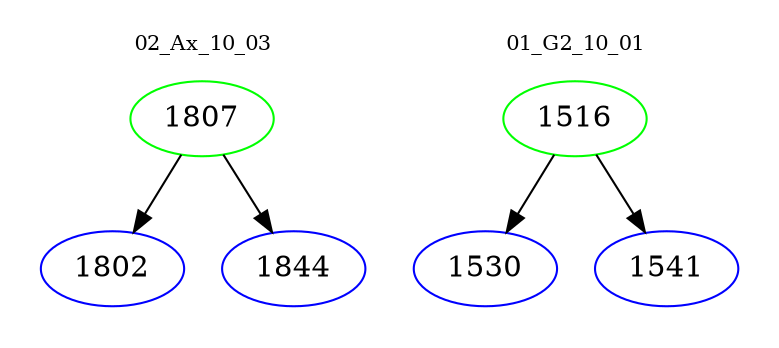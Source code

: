 digraph{
subgraph cluster_0 {
color = white
label = "02_Ax_10_03";
fontsize=10;
T0_1807 [label="1807", color="green"]
T0_1807 -> T0_1802 [color="black"]
T0_1802 [label="1802", color="blue"]
T0_1807 -> T0_1844 [color="black"]
T0_1844 [label="1844", color="blue"]
}
subgraph cluster_1 {
color = white
label = "01_G2_10_01";
fontsize=10;
T1_1516 [label="1516", color="green"]
T1_1516 -> T1_1530 [color="black"]
T1_1530 [label="1530", color="blue"]
T1_1516 -> T1_1541 [color="black"]
T1_1541 [label="1541", color="blue"]
}
}
